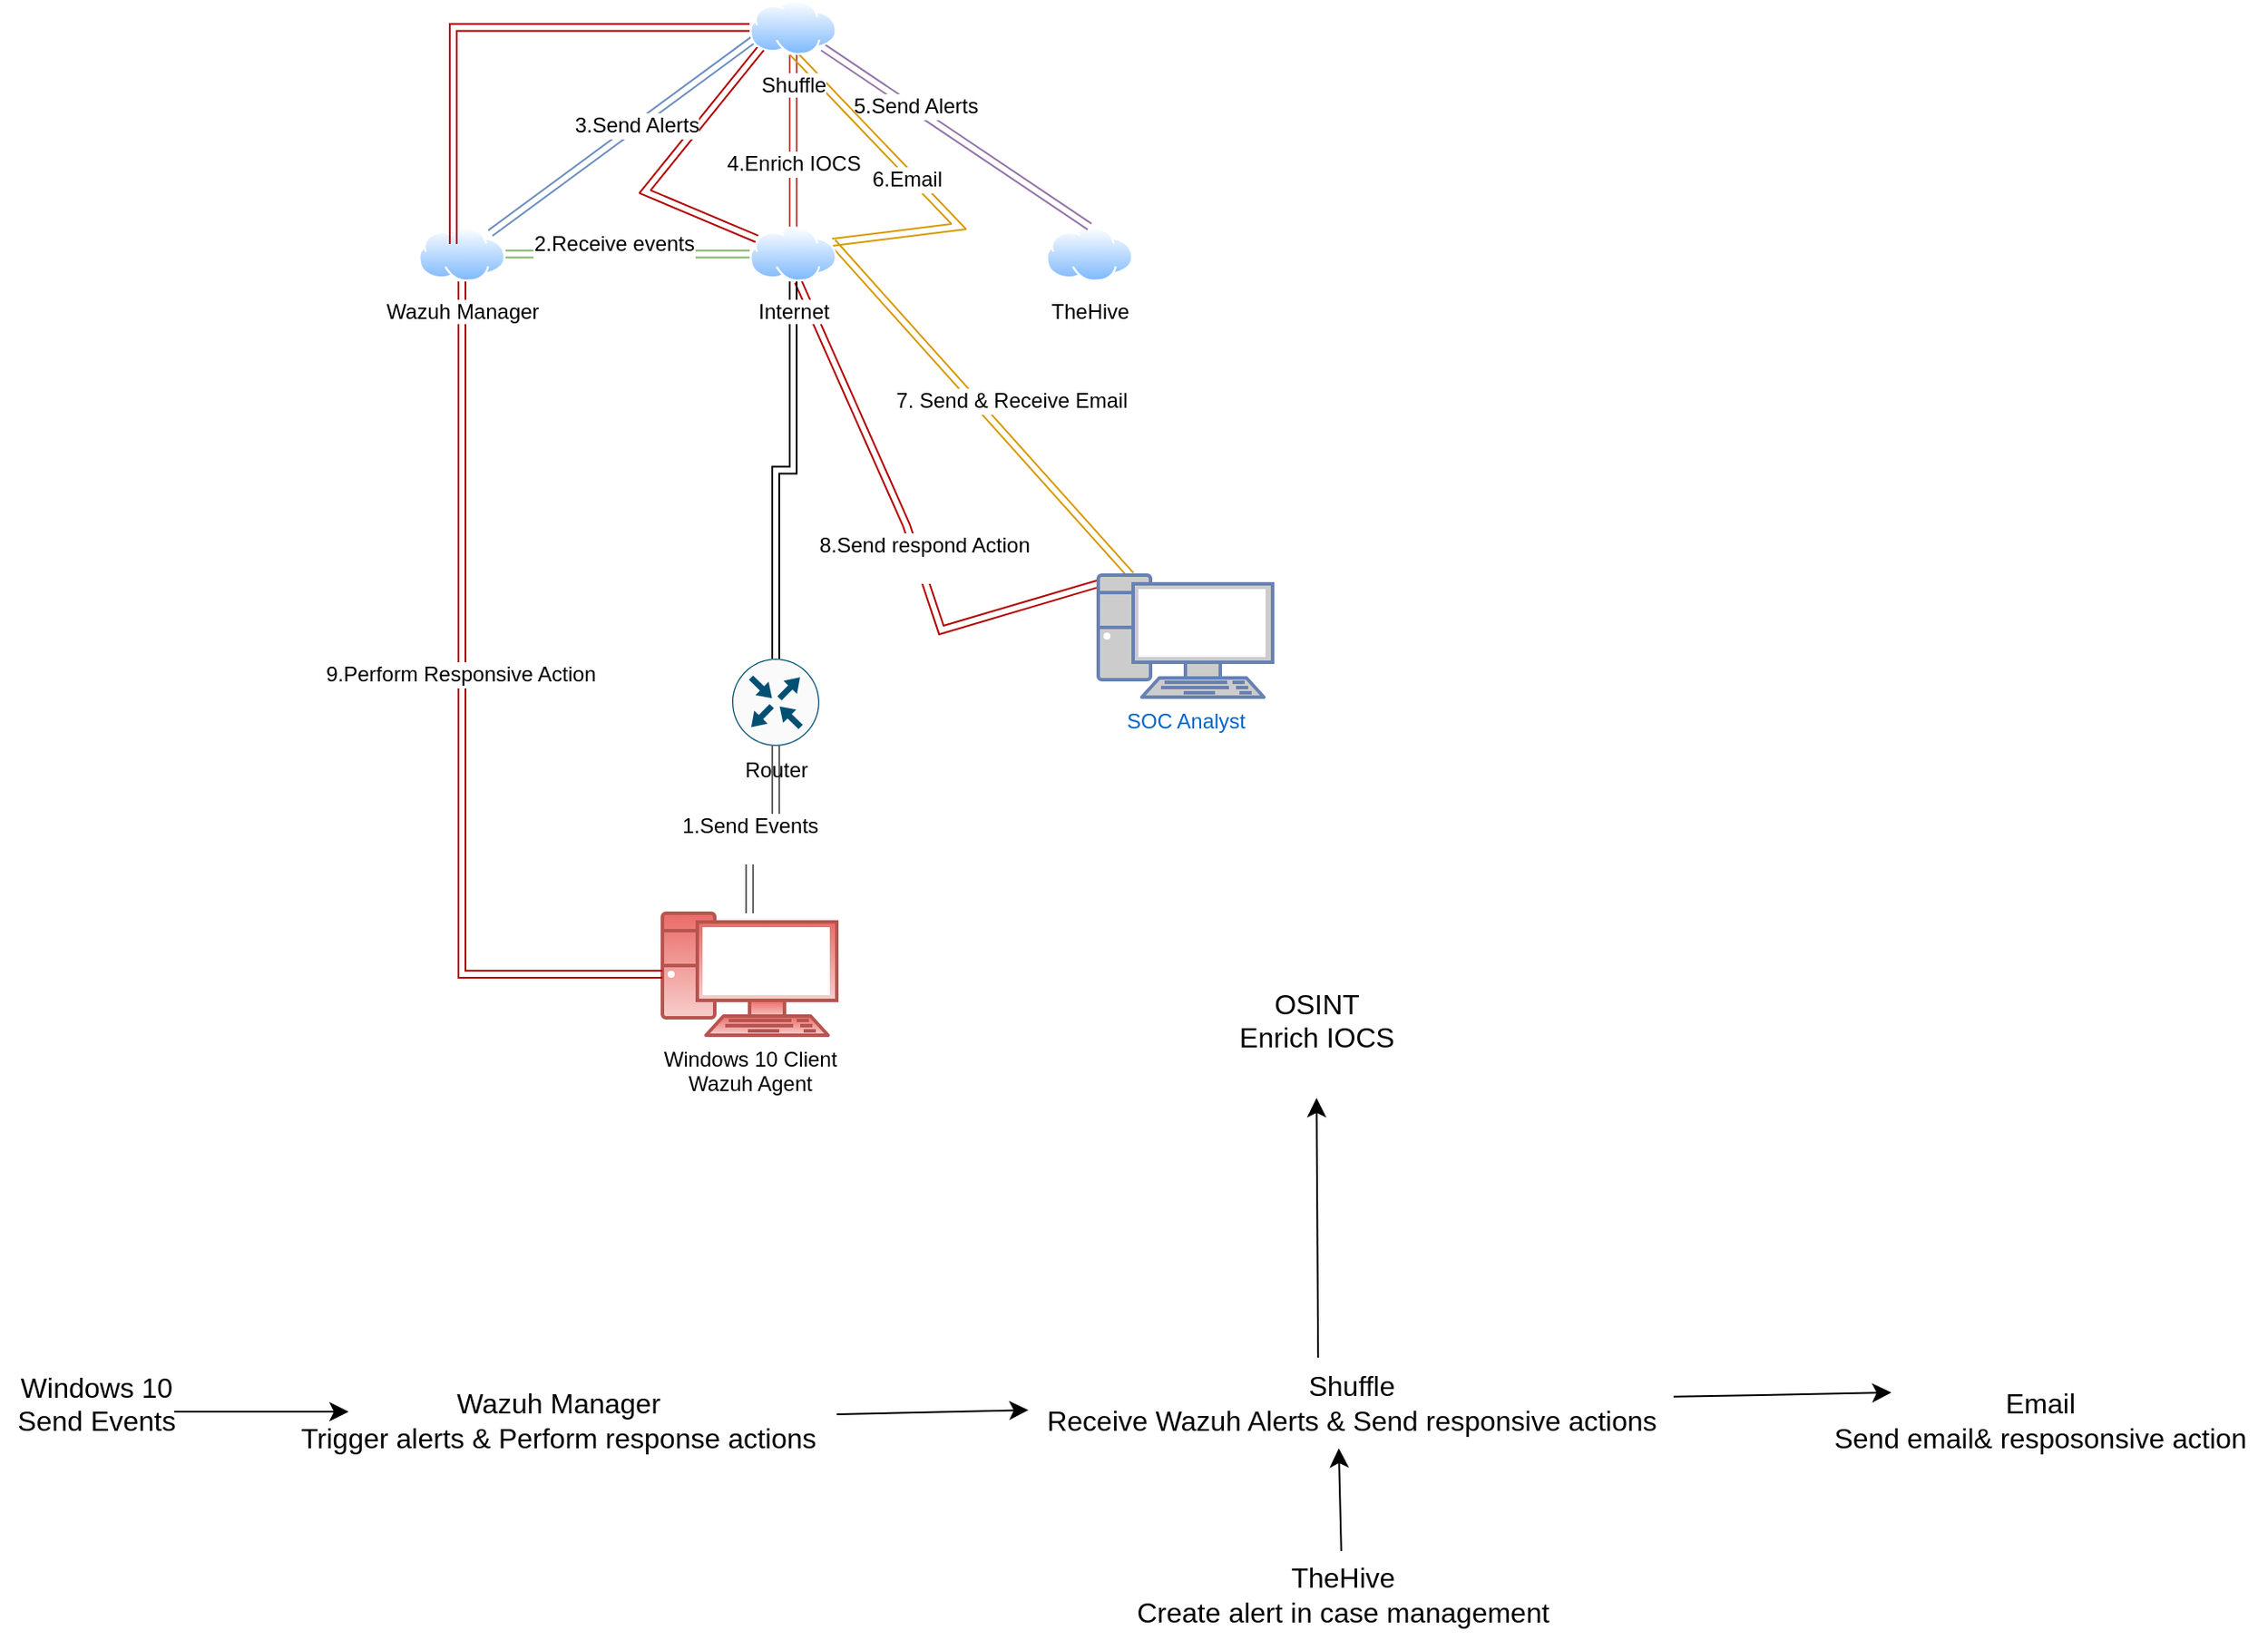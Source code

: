 <mxfile version="26.1.1">
  <diagram name="Page-1" id="A63oh-J3jxHIHeNH-Dc5">
    <mxGraphModel dx="2449" dy="1501" grid="1" gridSize="10" guides="1" tooltips="1" connect="1" arrows="1" fold="1" page="0" pageScale="1" pageWidth="850" pageHeight="1100" math="0" shadow="0">
      <root>
        <mxCell id="0" />
        <mxCell id="1" parent="0" />
        <mxCell id="pToZL_-OLNMwHl6TpGQw-9" style="edgeStyle=orthogonalEdgeStyle;rounded=0;orthogonalLoop=1;jettySize=auto;html=1;fontSize=12;shape=link;strokeColor=#666666;" edge="1" parent="1" source="pToZL_-OLNMwHl6TpGQw-1" target="pToZL_-OLNMwHl6TpGQw-3">
          <mxGeometry relative="1" as="geometry" />
        </mxCell>
        <mxCell id="pToZL_-OLNMwHl6TpGQw-10" value="&lt;div&gt;1.Send Events&lt;/div&gt;&lt;div&gt;&lt;br&gt;&lt;/div&gt;" style="edgeLabel;html=1;align=center;verticalAlign=middle;resizable=0;points=[];fontSize=12;" vertex="1" connectable="0" parent="pToZL_-OLNMwHl6TpGQw-9">
          <mxGeometry x="-0.286" y="-1" relative="1" as="geometry">
            <mxPoint x="-1" y="-4" as="offset" />
          </mxGeometry>
        </mxCell>
        <mxCell id="pToZL_-OLNMwHl6TpGQw-1" value="&lt;div&gt;Windows 10 Client &lt;br&gt;&lt;/div&gt;&lt;div&gt;Wazuh Agent&lt;/div&gt;" style="verticalAlign=top;verticalLabelPosition=bottom;labelPosition=center;align=center;html=1;outlineConnect=0;fillColor=#f8cecc;strokeColor=#b85450;gradientDirection=north;strokeWidth=2;shape=mxgraph.networks.pc;gradientColor=#ea6b66;" vertex="1" parent="1">
          <mxGeometry x="160" y="304" width="100" height="70" as="geometry" />
        </mxCell>
        <mxCell id="pToZL_-OLNMwHl6TpGQw-25" style="edgeStyle=none;curved=1;rounded=0;orthogonalLoop=1;jettySize=auto;html=1;entryX=1;entryY=0.25;entryDx=0;entryDy=0;fontSize=12;shape=link;fillColor=#ffe6cc;strokeColor=#d79b00;strokeWidth=1;" edge="1" parent="1" source="pToZL_-OLNMwHl6TpGQw-2" target="pToZL_-OLNMwHl6TpGQw-5">
          <mxGeometry relative="1" as="geometry" />
        </mxCell>
        <mxCell id="pToZL_-OLNMwHl6TpGQw-27" value="&lt;div&gt;7. Send &amp;amp; Receive Email&lt;/div&gt;" style="edgeLabel;html=1;align=center;verticalAlign=middle;resizable=0;points=[];fontSize=12;" vertex="1" connectable="0" parent="pToZL_-OLNMwHl6TpGQw-25">
          <mxGeometry x="-0.072" y="-1" relative="1" as="geometry">
            <mxPoint x="10" y="-11" as="offset" />
          </mxGeometry>
        </mxCell>
        <mxCell id="pToZL_-OLNMwHl6TpGQw-28" style="rounded=0;orthogonalLoop=1;jettySize=auto;html=1;entryX=1;entryY=1;entryDx=0;entryDy=0;fontSize=12;fillColor=#e51400;strokeColor=#B20000;shape=link;" edge="1" parent="1">
          <mxGeometry relative="1" as="geometry">
            <mxPoint x="410.0" y="114.89" as="sourcePoint" />
            <mxPoint x="237.853" y="-58.498" as="targetPoint" />
            <Array as="points">
              <mxPoint x="320" y="141.5" />
              <mxPoint x="300" y="81.5" />
            </Array>
          </mxGeometry>
        </mxCell>
        <mxCell id="pToZL_-OLNMwHl6TpGQw-29" value="&lt;div&gt;8.Send respond Action&lt;/div&gt;&lt;div&gt;&lt;br&gt;&lt;/div&gt;" style="edgeLabel;html=1;align=center;verticalAlign=middle;resizable=0;points=[];fontSize=12;" vertex="1" connectable="0" parent="pToZL_-OLNMwHl6TpGQw-28">
          <mxGeometry x="0.04" y="-2" relative="1" as="geometry">
            <mxPoint x="10" y="23" as="offset" />
          </mxGeometry>
        </mxCell>
        <mxCell id="pToZL_-OLNMwHl6TpGQw-2" value="SOC Analyst" style="fontColor=#0066CC;verticalAlign=top;verticalLabelPosition=bottom;labelPosition=center;align=center;html=1;outlineConnect=0;fillColor=#CCCCCC;strokeColor=#6881B3;gradientColor=none;gradientDirection=north;strokeWidth=2;shape=mxgraph.networks.pc;" vertex="1" parent="1">
          <mxGeometry x="410" y="110" width="100" height="70" as="geometry" />
        </mxCell>
        <mxCell id="pToZL_-OLNMwHl6TpGQw-14" style="edgeStyle=orthogonalEdgeStyle;rounded=0;orthogonalLoop=1;jettySize=auto;html=1;entryX=0.5;entryY=1;entryDx=0;entryDy=0;fontSize=12;shape=link;" edge="1" parent="1" source="pToZL_-OLNMwHl6TpGQw-3" target="pToZL_-OLNMwHl6TpGQw-5">
          <mxGeometry relative="1" as="geometry" />
        </mxCell>
        <mxCell id="pToZL_-OLNMwHl6TpGQw-3" value="Router " style="sketch=0;points=[[0.5,0,0],[1,0.5,0],[0.5,1,0],[0,0.5,0],[0.145,0.145,0],[0.856,0.145,0],[0.855,0.856,0],[0.145,0.855,0]];verticalLabelPosition=bottom;html=1;verticalAlign=top;aspect=fixed;align=center;pointerEvents=1;shape=mxgraph.cisco19.rect;prIcon=router;fillColor=#FAFAFA;strokeColor=#005073;" vertex="1" parent="1">
          <mxGeometry x="200" y="158" width="50" height="50" as="geometry" />
        </mxCell>
        <mxCell id="pToZL_-OLNMwHl6TpGQw-16" style="edgeStyle=orthogonalEdgeStyle;rounded=0;orthogonalLoop=1;jettySize=auto;html=1;fontSize=12;shape=link;fillColor=#d5e8d4;strokeColor=#82b366;" edge="1" parent="1" source="pToZL_-OLNMwHl6TpGQw-5" target="pToZL_-OLNMwHl6TpGQw-7">
          <mxGeometry relative="1" as="geometry" />
        </mxCell>
        <mxCell id="pToZL_-OLNMwHl6TpGQw-17" value="&lt;div&gt;2.Receive events&lt;/div&gt;&lt;div&gt;&lt;br&gt;&lt;/div&gt;" style="edgeLabel;html=1;align=center;verticalAlign=middle;resizable=0;points=[];fontSize=12;" vertex="1" connectable="0" parent="pToZL_-OLNMwHl6TpGQw-16">
          <mxGeometry x="0.117" y="1" relative="1" as="geometry">
            <mxPoint as="offset" />
          </mxGeometry>
        </mxCell>
        <mxCell id="pToZL_-OLNMwHl6TpGQw-30" style="edgeStyle=none;curved=1;rounded=0;orthogonalLoop=1;jettySize=auto;html=1;entryX=0;entryY=1;entryDx=0;entryDy=0;fontSize=12;fillColor=#e51400;strokeColor=#B20000;shape=link;" edge="1" parent="1" source="pToZL_-OLNMwHl6TpGQw-5" target="pToZL_-OLNMwHl6TpGQw-8">
          <mxGeometry relative="1" as="geometry">
            <Array as="points">
              <mxPoint x="150" y="-110" />
            </Array>
          </mxGeometry>
        </mxCell>
        <mxCell id="pToZL_-OLNMwHl6TpGQw-5" value="Internet" style="image;aspect=fixed;perimeter=ellipsePerimeter;html=1;align=center;shadow=0;dashed=0;spacingTop=3;image=img/lib/active_directory/internet_cloud.svg;" vertex="1" parent="1">
          <mxGeometry x="210" y="-90" width="50" height="31.5" as="geometry" />
        </mxCell>
        <mxCell id="pToZL_-OLNMwHl6TpGQw-6" value="TheHive" style="image;aspect=fixed;perimeter=ellipsePerimeter;html=1;align=center;shadow=0;dashed=0;spacingTop=3;image=img/lib/active_directory/internet_cloud.svg;" vertex="1" parent="1">
          <mxGeometry x="380" y="-90" width="50" height="31.5" as="geometry" />
        </mxCell>
        <mxCell id="pToZL_-OLNMwHl6TpGQw-18" style="edgeStyle=none;curved=1;rounded=0;orthogonalLoop=1;jettySize=auto;html=1;entryX=0;entryY=0.75;entryDx=0;entryDy=0;fontSize=12;shape=link;fillColor=#dae8fc;strokeColor=#6c8ebf;" edge="1" parent="1" source="pToZL_-OLNMwHl6TpGQw-7" target="pToZL_-OLNMwHl6TpGQw-8">
          <mxGeometry relative="1" as="geometry" />
        </mxCell>
        <mxCell id="pToZL_-OLNMwHl6TpGQw-19" value="&lt;div&gt;3.Send Alerts&lt;/div&gt;" style="edgeLabel;html=1;align=center;verticalAlign=middle;resizable=0;points=[];fontSize=12;" vertex="1" connectable="0" parent="pToZL_-OLNMwHl6TpGQw-18">
          <mxGeometry x="0.109" relative="1" as="geometry">
            <mxPoint as="offset" />
          </mxGeometry>
        </mxCell>
        <mxCell id="pToZL_-OLNMwHl6TpGQw-33" style="edgeStyle=orthogonalEdgeStyle;rounded=0;orthogonalLoop=1;jettySize=auto;html=1;fontSize=12;fillColor=#e51400;strokeColor=#B20000;shape=link;" edge="1" parent="1" source="pToZL_-OLNMwHl6TpGQw-7" target="pToZL_-OLNMwHl6TpGQw-1">
          <mxGeometry relative="1" as="geometry">
            <Array as="points">
              <mxPoint x="45" y="339" />
            </Array>
          </mxGeometry>
        </mxCell>
        <mxCell id="pToZL_-OLNMwHl6TpGQw-34" value="9.Perform Responsive Action" style="edgeLabel;html=1;align=center;verticalAlign=middle;resizable=0;points=[];fontSize=12;" vertex="1" connectable="0" parent="pToZL_-OLNMwHl6TpGQw-33">
          <mxGeometry x="-0.12" y="-1" relative="1" as="geometry">
            <mxPoint as="offset" />
          </mxGeometry>
        </mxCell>
        <mxCell id="pToZL_-OLNMwHl6TpGQw-7" value="Wazuh Manager " style="image;aspect=fixed;perimeter=ellipsePerimeter;html=1;align=center;shadow=0;dashed=0;spacingTop=3;image=img/lib/active_directory/internet_cloud.svg;" vertex="1" parent="1">
          <mxGeometry x="20" y="-90" width="50" height="31.5" as="geometry" />
        </mxCell>
        <mxCell id="pToZL_-OLNMwHl6TpGQw-20" style="edgeStyle=orthogonalEdgeStyle;rounded=0;orthogonalLoop=1;jettySize=auto;html=1;fontSize=12;shape=link;fillColor=#f8cecc;strokeColor=#b85450;" edge="1" parent="1" source="pToZL_-OLNMwHl6TpGQw-8" target="pToZL_-OLNMwHl6TpGQw-5">
          <mxGeometry relative="1" as="geometry" />
        </mxCell>
        <mxCell id="pToZL_-OLNMwHl6TpGQw-21" value="&lt;div&gt;4.Enrich IOCS&lt;/div&gt;" style="edgeLabel;html=1;align=center;verticalAlign=middle;resizable=0;points=[];fontSize=12;" vertex="1" connectable="0" parent="pToZL_-OLNMwHl6TpGQw-20">
          <mxGeometry x="0.249" relative="1" as="geometry">
            <mxPoint y="1" as="offset" />
          </mxGeometry>
        </mxCell>
        <mxCell id="pToZL_-OLNMwHl6TpGQw-22" style="rounded=0;orthogonalLoop=1;jettySize=auto;html=1;fontSize=12;entryX=0.5;entryY=0;entryDx=0;entryDy=0;shape=link;fillColor=#e1d5e7;strokeColor=#9673a6;" edge="1" parent="1" source="pToZL_-OLNMwHl6TpGQw-8" target="pToZL_-OLNMwHl6TpGQw-6">
          <mxGeometry relative="1" as="geometry">
            <mxPoint x="400" y="-204" as="targetPoint" />
          </mxGeometry>
        </mxCell>
        <mxCell id="pToZL_-OLNMwHl6TpGQw-23" value="&lt;div&gt;5.Send Alerts&lt;/div&gt;" style="edgeLabel;html=1;align=center;verticalAlign=middle;resizable=0;points=[];fontSize=12;" vertex="1" connectable="0" parent="pToZL_-OLNMwHl6TpGQw-22">
          <mxGeometry x="-0.319" y="1" relative="1" as="geometry">
            <mxPoint y="-1" as="offset" />
          </mxGeometry>
        </mxCell>
        <mxCell id="pToZL_-OLNMwHl6TpGQw-24" style="rounded=0;orthogonalLoop=1;jettySize=auto;html=1;fontSize=12;shape=link;fillColor=#ffe6cc;strokeColor=#d79b00;entryX=1;entryY=0.25;entryDx=0;entryDy=0;" edge="1" parent="1" target="pToZL_-OLNMwHl6TpGQw-5">
          <mxGeometry relative="1" as="geometry">
            <mxPoint x="234.5" y="-190" as="sourcePoint" />
            <mxPoint x="234.5" y="-91.5" as="targetPoint" />
            <Array as="points">
              <mxPoint x="330" y="-90" />
            </Array>
          </mxGeometry>
        </mxCell>
        <mxCell id="pToZL_-OLNMwHl6TpGQw-26" value="&lt;div&gt;6.Email&lt;/div&gt;" style="edgeLabel;html=1;align=center;verticalAlign=middle;resizable=0;points=[];fontSize=12;" vertex="1" connectable="0" parent="pToZL_-OLNMwHl6TpGQw-24">
          <mxGeometry x="-0.071" y="-3" relative="1" as="geometry">
            <mxPoint as="offset" />
          </mxGeometry>
        </mxCell>
        <mxCell id="pToZL_-OLNMwHl6TpGQw-8" value="Shuffle" style="image;aspect=fixed;perimeter=ellipsePerimeter;html=1;align=center;shadow=0;dashed=0;spacingTop=3;image=img/lib/active_directory/internet_cloud.svg;" vertex="1" parent="1">
          <mxGeometry x="210" y="-220" width="50" height="31.5" as="geometry" />
        </mxCell>
        <mxCell id="pToZL_-OLNMwHl6TpGQw-31" style="edgeStyle=orthogonalEdgeStyle;rounded=0;orthogonalLoop=1;jettySize=auto;html=1;entryX=0.4;entryY=0.317;entryDx=0;entryDy=0;entryPerimeter=0;fontSize=12;fillColor=#e51400;strokeColor=#B20000;shape=link;" edge="1" parent="1" source="pToZL_-OLNMwHl6TpGQw-8" target="pToZL_-OLNMwHl6TpGQw-7">
          <mxGeometry relative="1" as="geometry" />
        </mxCell>
        <mxCell id="pToZL_-OLNMwHl6TpGQw-36" style="edgeStyle=none;curved=1;rounded=0;orthogonalLoop=1;jettySize=auto;html=1;fontSize=12;startSize=8;endSize=8;" edge="1" parent="1">
          <mxGeometry relative="1" as="geometry">
            <mxPoint x="-20" y="590" as="targetPoint" />
            <mxPoint x="-120" y="590" as="sourcePoint" />
          </mxGeometry>
        </mxCell>
        <mxCell id="pToZL_-OLNMwHl6TpGQw-35" value="&lt;div&gt;Windows 10&lt;/div&gt;&lt;div&gt;Send Events&lt;/div&gt;&lt;div&gt;&lt;br&gt;&lt;/div&gt;" style="text;html=1;align=center;verticalAlign=middle;resizable=0;points=[];autosize=1;strokeColor=none;fillColor=none;fontSize=16;" vertex="1" parent="1">
          <mxGeometry x="-220" y="560" width="110" height="70" as="geometry" />
        </mxCell>
        <mxCell id="pToZL_-OLNMwHl6TpGQw-39" style="edgeStyle=none;curved=1;rounded=0;orthogonalLoop=1;jettySize=auto;html=1;fontSize=12;startSize=8;endSize=8;" edge="1" parent="1" source="pToZL_-OLNMwHl6TpGQw-37" target="pToZL_-OLNMwHl6TpGQw-38">
          <mxGeometry relative="1" as="geometry" />
        </mxCell>
        <mxCell id="pToZL_-OLNMwHl6TpGQw-37" value="&lt;div&gt;Wazuh Manager&lt;/div&gt;&lt;div&gt;Trigger alerts &amp;amp; Perform response actions&lt;/div&gt;" style="text;html=1;align=center;verticalAlign=middle;resizable=0;points=[];autosize=1;strokeColor=none;fillColor=none;fontSize=16;" vertex="1" parent="1">
          <mxGeometry x="-60" y="570" width="320" height="50" as="geometry" />
        </mxCell>
        <mxCell id="pToZL_-OLNMwHl6TpGQw-41" style="edgeStyle=none;curved=1;rounded=0;orthogonalLoop=1;jettySize=auto;html=1;fontSize=12;startSize=8;endSize=8;exitX=0.449;exitY=-0.02;exitDx=0;exitDy=0;exitPerimeter=0;" edge="1" parent="1" source="pToZL_-OLNMwHl6TpGQw-38" target="pToZL_-OLNMwHl6TpGQw-40">
          <mxGeometry relative="1" as="geometry" />
        </mxCell>
        <mxCell id="pToZL_-OLNMwHl6TpGQw-38" value="&lt;div&gt;Shuffle&lt;/div&gt;&lt;div&gt;Receive Wazuh Alerts &amp;amp; Send responsive actions&lt;/div&gt;" style="text;html=1;align=center;verticalAlign=middle;resizable=0;points=[];autosize=1;strokeColor=none;fillColor=none;fontSize=16;" vertex="1" parent="1">
          <mxGeometry x="370" y="560" width="370" height="50" as="geometry" />
        </mxCell>
        <mxCell id="pToZL_-OLNMwHl6TpGQw-40" value="&lt;div&gt;OSINT&lt;/div&gt;&lt;div&gt;Enrich IOCS&lt;/div&gt;&lt;div&gt;&lt;br&gt;&lt;/div&gt;" style="text;html=1;align=center;verticalAlign=middle;resizable=0;points=[];autosize=1;strokeColor=none;fillColor=none;fontSize=16;" vertex="1" parent="1">
          <mxGeometry x="480" y="340" width="110" height="70" as="geometry" />
        </mxCell>
        <mxCell id="pToZL_-OLNMwHl6TpGQw-42" value="&lt;div&gt;TheHive&lt;/div&gt;&lt;div&gt;Create alert in case management&lt;/div&gt;" style="text;html=1;align=center;verticalAlign=middle;resizable=0;points=[];autosize=1;strokeColor=none;fillColor=none;fontSize=16;" vertex="1" parent="1">
          <mxGeometry x="420" y="670" width="260" height="50" as="geometry" />
        </mxCell>
        <mxCell id="pToZL_-OLNMwHl6TpGQw-44" style="edgeStyle=none;curved=1;rounded=0;orthogonalLoop=1;jettySize=auto;html=1;entryX=0.481;entryY=1.02;entryDx=0;entryDy=0;entryPerimeter=0;fontSize=12;startSize=8;endSize=8;" edge="1" parent="1" source="pToZL_-OLNMwHl6TpGQw-42" target="pToZL_-OLNMwHl6TpGQw-38">
          <mxGeometry relative="1" as="geometry" />
        </mxCell>
        <mxCell id="pToZL_-OLNMwHl6TpGQw-45" value="&lt;div&gt;Email&lt;/div&gt;&lt;div&gt;Send email&amp;amp; resposonsive action&lt;/div&gt;" style="text;html=1;align=center;verticalAlign=middle;resizable=0;points=[];autosize=1;strokeColor=none;fillColor=none;fontSize=16;" vertex="1" parent="1">
          <mxGeometry x="820" y="570" width="260" height="50" as="geometry" />
        </mxCell>
        <mxCell id="pToZL_-OLNMwHl6TpGQw-46" style="edgeStyle=none;curved=1;rounded=0;orthogonalLoop=1;jettySize=auto;html=1;entryX=0.173;entryY=0.18;entryDx=0;entryDy=0;entryPerimeter=0;fontSize=12;startSize=8;endSize=8;" edge="1" parent="1" source="pToZL_-OLNMwHl6TpGQw-38" target="pToZL_-OLNMwHl6TpGQw-45">
          <mxGeometry relative="1" as="geometry" />
        </mxCell>
      </root>
    </mxGraphModel>
  </diagram>
</mxfile>

